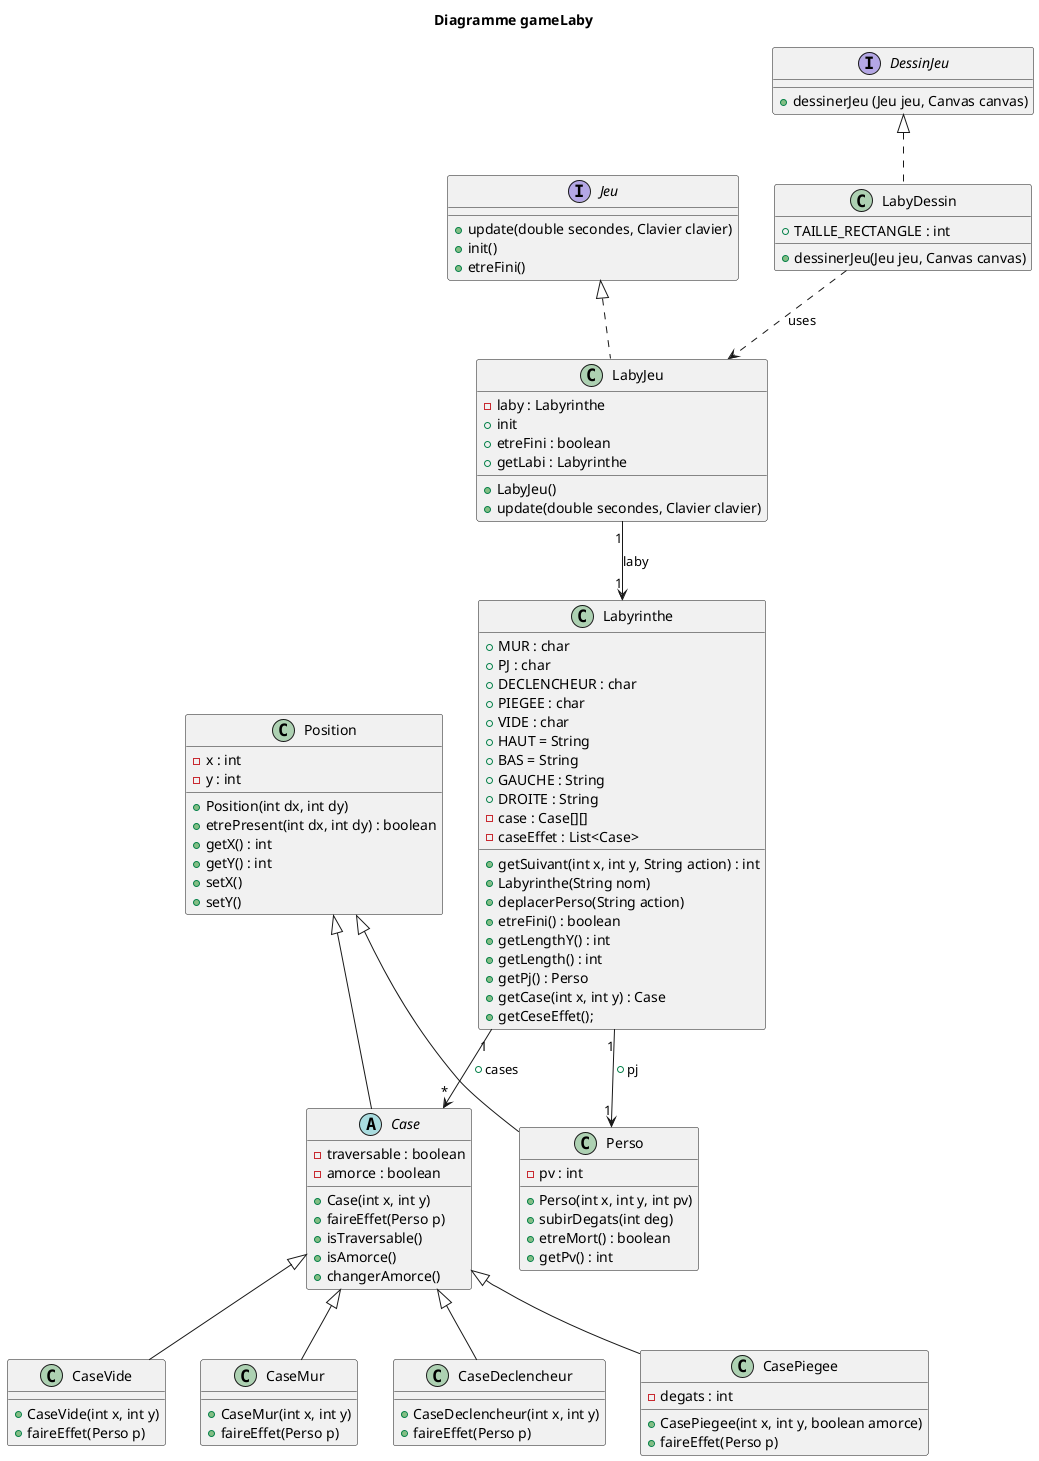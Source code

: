 @startuml
'https://plantuml.com/class-diagram

title Diagramme gameLaby

interface Jeu {
    +update(double secondes, Clavier clavier)
    +init()
    +etreFini()
    }

interface DessinJeu {
    +dessinerJeu (Jeu jeu, Canvas canvas)
    }



class LabyDessin{
    +TAILLE_RECTANGLE : int
    +dessinerJeu(Jeu jeu, Canvas canvas)
}

class LabyJeu{
    -laby : Labyrinthe
    +LabyJeu()
    +update(double secondes, Clavier clavier)
    +init
    +etreFini : boolean
    +getLabi : Labyrinthe
    }

class Position{
    -x : int
    -y : int
    +Position(int dx, int dy)
    +etrePresent(int dx, int dy) : boolean
    +getX() : int
    +getY() : int
    +setX()
    +setY()
    }

abstract Case {
    - traversable : boolean
    - amorce : boolean
    +Case(int x, int y)
    +faireEffet(Perso p)
    +isTraversable()
    +isAmorce()
    +changerAmorce()
    }


class Perso {
    -pv : int
    +Perso(int x, int y, int pv)
    +subirDegats(int deg)
    +etreMort() : boolean
    +getPv() : int
}

class Labyrinthe{
    +MUR : char
    +PJ : char
    +DECLENCHEUR : char
    +PIEGEE : char
    +VIDE : char
    +HAUT = String
    +BAS = String
    +GAUCHE : String
    +DROITE : String
    -case : Case[][]
    -caseEffet : List<Case>
    +getSuivant(int x, int y, String action) : int
    +Labyrinthe(String nom)
    +deplacerPerso(String action)
    +etreFini() : boolean
     +getLengthY() : int
     +getLength() : int
     +getPj() : Perso
     +getCase(int x, int y) : Case
     +getCeseEffet();
    }

class CaseVide {
    +CaseVide(int x, int y)
    +faireEffet(Perso p)
}

class CaseMur {
    +CaseMur(int x, int y)
    +faireEffet(Perso p)
}

class CaseDeclencheur {
    +CaseDeclencheur(int x, int y)
    +faireEffet(Perso p)


}

class CasePiegee {
    -degats : int
    +CasePiegee(int x, int y, boolean amorce)
    +faireEffet(Perso p)


}


DessinJeu <|.. LabyDessin
Jeu <|.. LabyJeu
Position <|-- Perso
Position <|-- Case
Labyrinthe "1" --> "1" Perso : +pj
Labyrinthe "1" --> "*" Case : +cases
LabyDessin ..> LabyJeu : uses
LabyJeu "1" --> "1" Labyrinthe : laby
Case <|-- CaseVide
Case <|-- CaseMur
Case <|-- CasePiegee
Case <|-- CaseDeclencheur


@enduml
